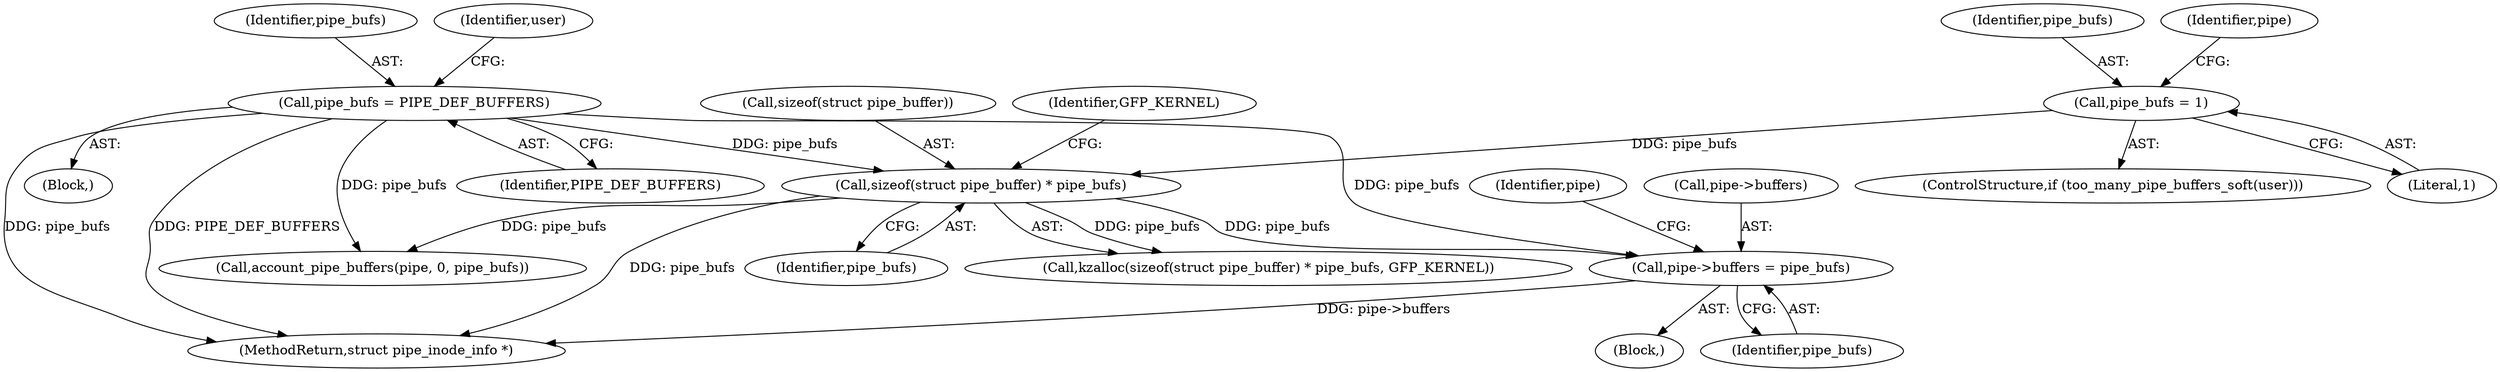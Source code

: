 digraph "0_linux_759c01142a5d0f364a462346168a56de28a80f52@pointer" {
"1000161" [label="(Call,pipe->buffers = pipe_bufs)"];
"1000137" [label="(Call,sizeof(struct pipe_buffer) * pipe_bufs)"];
"1000129" [label="(Call,pipe_bufs = 1)"];
"1000114" [label="(Call,pipe_bufs = PIPE_DEF_BUFFERS)"];
"1000130" [label="(Identifier,pipe_bufs)"];
"1000146" [label="(Block,)"];
"1000131" [label="(Literal,1)"];
"1000140" [label="(Identifier,pipe_bufs)"];
"1000165" [label="(Identifier,pipe_bufs)"];
"1000115" [label="(Identifier,pipe_bufs)"];
"1000119" [label="(Identifier,user)"];
"1000161" [label="(Call,pipe->buffers = pipe_bufs)"];
"1000137" [label="(Call,sizeof(struct pipe_buffer) * pipe_bufs)"];
"1000168" [label="(Identifier,pipe)"];
"1000162" [label="(Call,pipe->buffers)"];
"1000136" [label="(Call,kzalloc(sizeof(struct pipe_buffer) * pipe_bufs, GFP_KERNEL))"];
"1000114" [label="(Call,pipe_bufs = PIPE_DEF_BUFFERS)"];
"1000126" [label="(ControlStructure,if (too_many_pipe_buffers_soft(user)))"];
"1000116" [label="(Identifier,PIPE_DEF_BUFFERS)"];
"1000134" [label="(Identifier,pipe)"];
"1000138" [label="(Call,sizeof(struct pipe_buffer))"];
"1000188" [label="(MethodReturn,struct pipe_inode_info *)"];
"1000112" [label="(Block,)"];
"1000171" [label="(Call,account_pipe_buffers(pipe, 0, pipe_bufs))"];
"1000141" [label="(Identifier,GFP_KERNEL)"];
"1000129" [label="(Call,pipe_bufs = 1)"];
"1000161" -> "1000146"  [label="AST: "];
"1000161" -> "1000165"  [label="CFG: "];
"1000162" -> "1000161"  [label="AST: "];
"1000165" -> "1000161"  [label="AST: "];
"1000168" -> "1000161"  [label="CFG: "];
"1000161" -> "1000188"  [label="DDG: pipe->buffers"];
"1000137" -> "1000161"  [label="DDG: pipe_bufs"];
"1000114" -> "1000161"  [label="DDG: pipe_bufs"];
"1000137" -> "1000136"  [label="AST: "];
"1000137" -> "1000140"  [label="CFG: "];
"1000138" -> "1000137"  [label="AST: "];
"1000140" -> "1000137"  [label="AST: "];
"1000141" -> "1000137"  [label="CFG: "];
"1000137" -> "1000188"  [label="DDG: pipe_bufs"];
"1000137" -> "1000136"  [label="DDG: pipe_bufs"];
"1000129" -> "1000137"  [label="DDG: pipe_bufs"];
"1000114" -> "1000137"  [label="DDG: pipe_bufs"];
"1000137" -> "1000171"  [label="DDG: pipe_bufs"];
"1000129" -> "1000126"  [label="AST: "];
"1000129" -> "1000131"  [label="CFG: "];
"1000130" -> "1000129"  [label="AST: "];
"1000131" -> "1000129"  [label="AST: "];
"1000134" -> "1000129"  [label="CFG: "];
"1000114" -> "1000112"  [label="AST: "];
"1000114" -> "1000116"  [label="CFG: "];
"1000115" -> "1000114"  [label="AST: "];
"1000116" -> "1000114"  [label="AST: "];
"1000119" -> "1000114"  [label="CFG: "];
"1000114" -> "1000188"  [label="DDG: pipe_bufs"];
"1000114" -> "1000188"  [label="DDG: PIPE_DEF_BUFFERS"];
"1000114" -> "1000171"  [label="DDG: pipe_bufs"];
}
